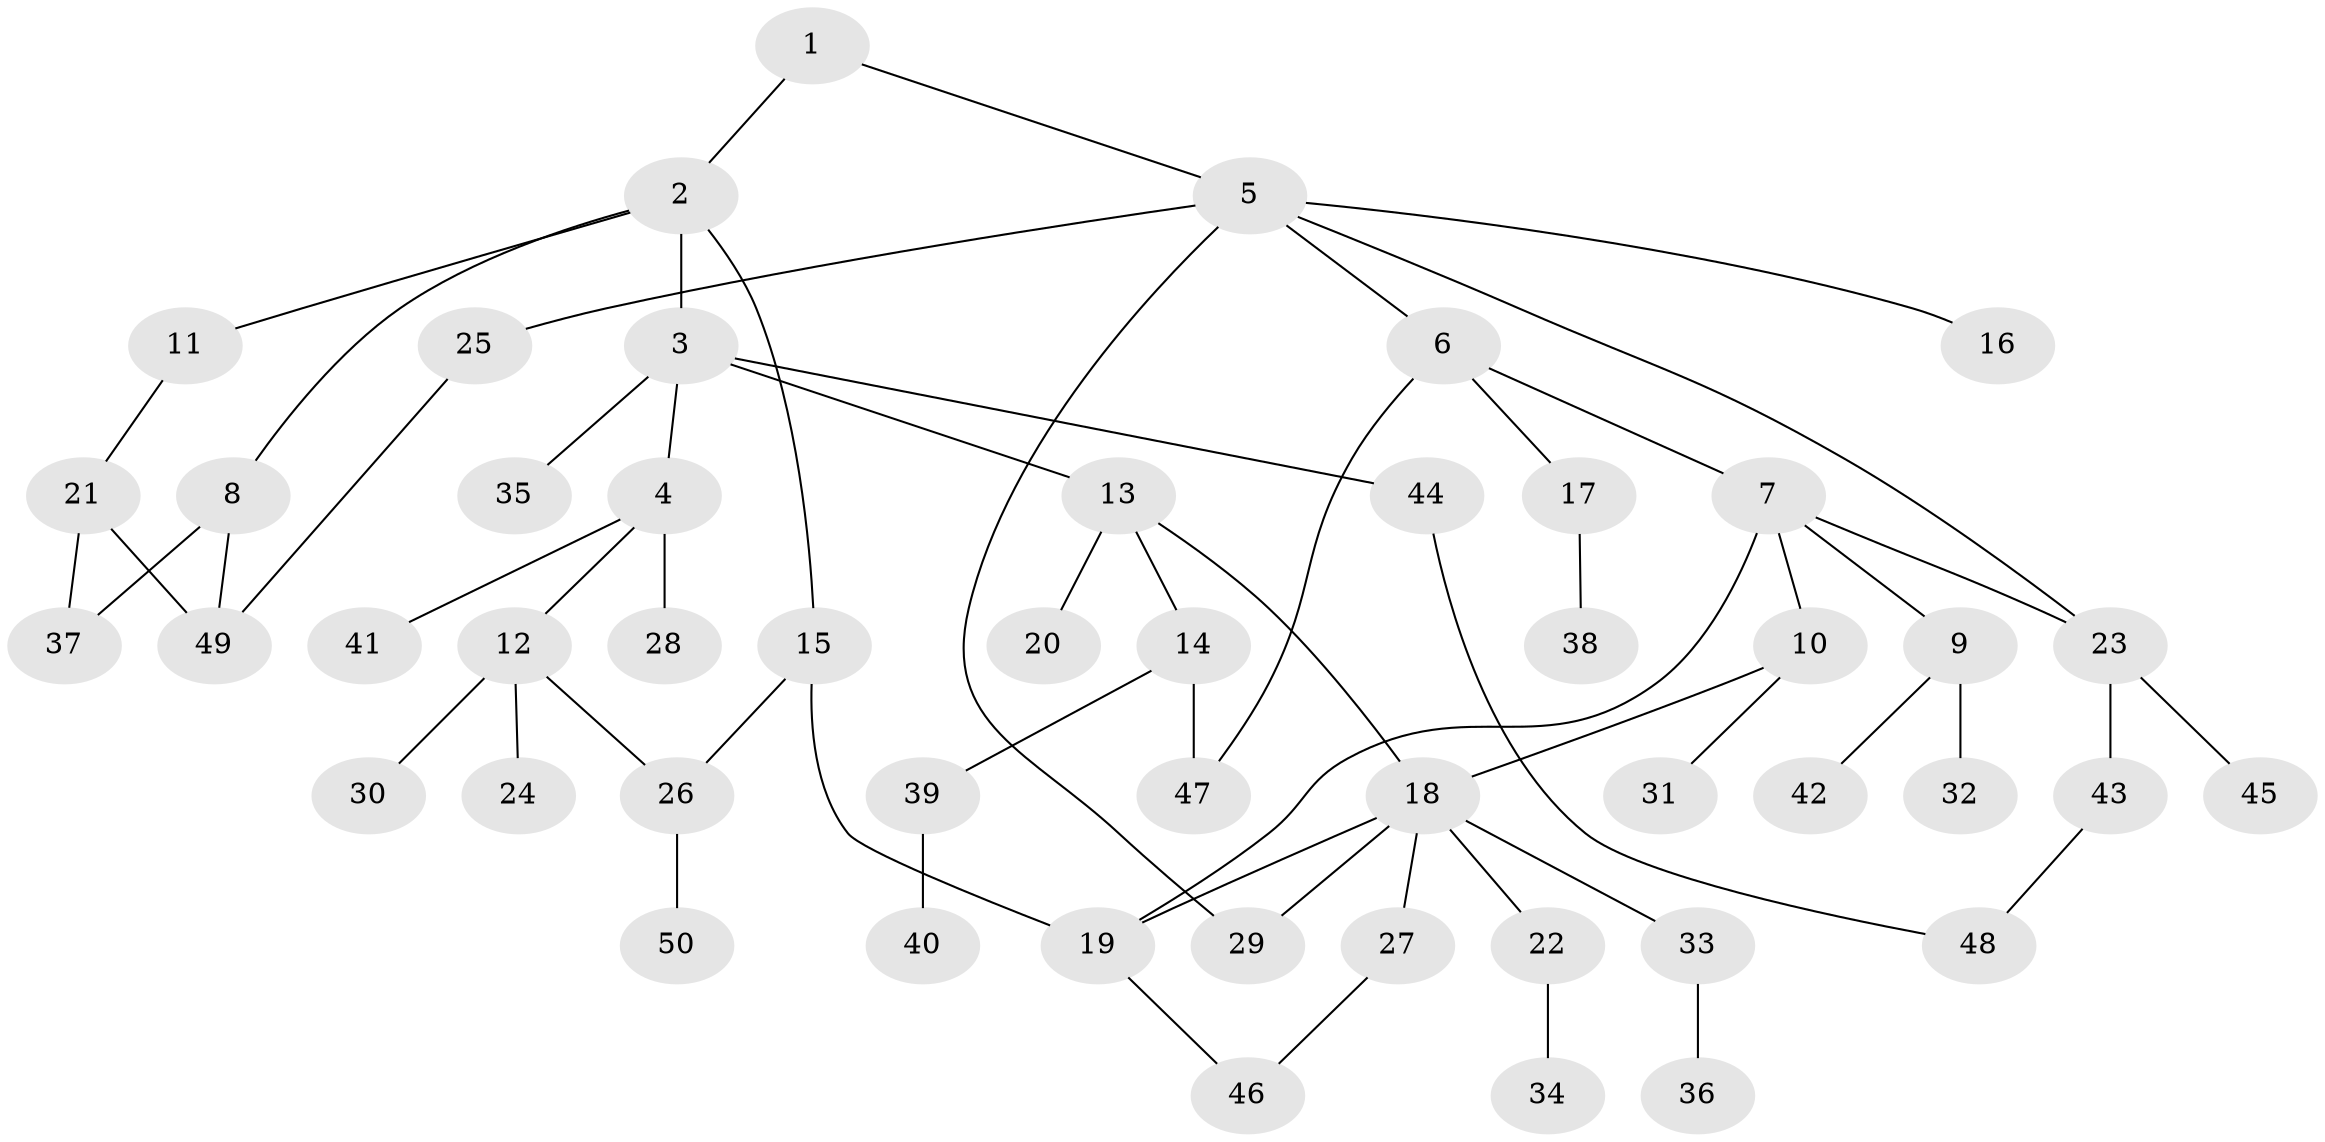 // Generated by graph-tools (version 1.1) at 2025/10/02/27/25 16:10:54]
// undirected, 50 vertices, 61 edges
graph export_dot {
graph [start="1"]
  node [color=gray90,style=filled];
  1;
  2;
  3;
  4;
  5;
  6;
  7;
  8;
  9;
  10;
  11;
  12;
  13;
  14;
  15;
  16;
  17;
  18;
  19;
  20;
  21;
  22;
  23;
  24;
  25;
  26;
  27;
  28;
  29;
  30;
  31;
  32;
  33;
  34;
  35;
  36;
  37;
  38;
  39;
  40;
  41;
  42;
  43;
  44;
  45;
  46;
  47;
  48;
  49;
  50;
  1 -- 2;
  1 -- 5;
  2 -- 3;
  2 -- 8;
  2 -- 11;
  2 -- 15;
  3 -- 4;
  3 -- 13;
  3 -- 35;
  3 -- 44;
  4 -- 12;
  4 -- 28;
  4 -- 41;
  5 -- 6;
  5 -- 16;
  5 -- 25;
  5 -- 29;
  5 -- 23;
  6 -- 7;
  6 -- 17;
  6 -- 47;
  7 -- 9;
  7 -- 10;
  7 -- 23;
  7 -- 19;
  8 -- 37;
  8 -- 49;
  9 -- 32;
  9 -- 42;
  10 -- 31;
  10 -- 18;
  11 -- 21;
  12 -- 24;
  12 -- 26;
  12 -- 30;
  13 -- 14;
  13 -- 18;
  13 -- 20;
  14 -- 39;
  14 -- 47;
  15 -- 26;
  15 -- 19;
  17 -- 38;
  18 -- 19;
  18 -- 22;
  18 -- 27;
  18 -- 33;
  18 -- 29;
  19 -- 46;
  21 -- 37;
  21 -- 49;
  22 -- 34;
  23 -- 43;
  23 -- 45;
  25 -- 49;
  26 -- 50;
  27 -- 46;
  33 -- 36;
  39 -- 40;
  43 -- 48;
  44 -- 48;
}
